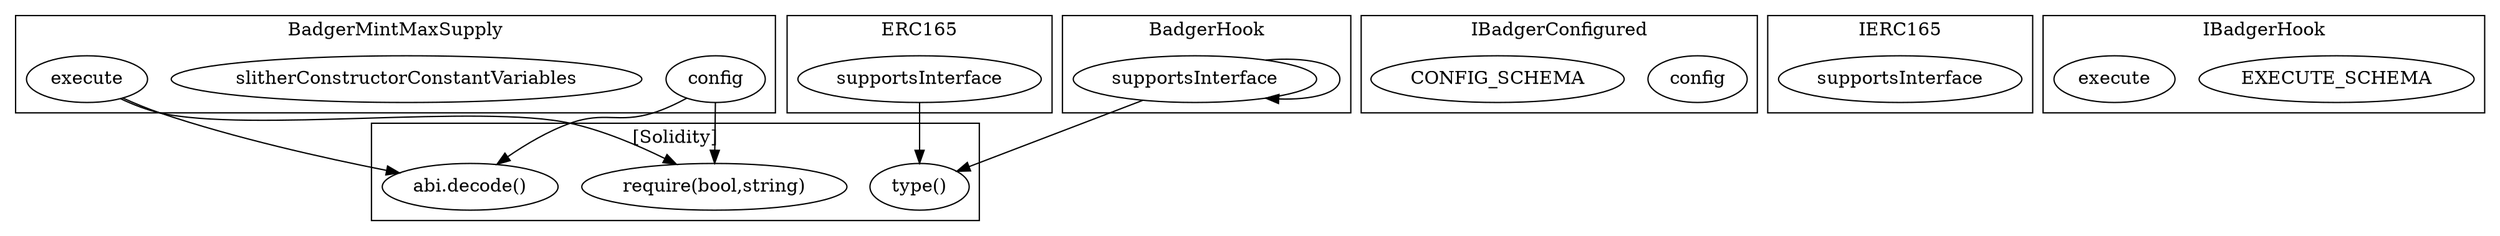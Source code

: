 strict digraph {
subgraph cluster_5788_BadgerMintMaxSupply {
label = "BadgerMintMaxSupply"
"5788_config" [label="config"]
"5788_slitherConstructorConstantVariables" [label="slitherConstructorConstantVariables"]
"5788_execute" [label="execute"]
}subgraph cluster_6468_IBadgerConfigured {
label = "IBadgerConfigured"
"6468_config" [label="config"]
"6468_CONFIG_SCHEMA" [label="CONFIG_SCHEMA"]
}subgraph cluster_3081_ERC165 {
label = "ERC165"
"3081_supportsInterface" [label="supportsInterface"]
}subgraph cluster_3093_IERC165 {
label = "IERC165"
"3093_supportsInterface" [label="supportsInterface"]
}subgraph cluster_6488_IBadgerHook {
label = "IBadgerHook"
"6488_EXECUTE_SCHEMA" [label="EXECUTE_SCHEMA"]
"6488_execute" [label="execute"]
}subgraph cluster_4956_BadgerHook {
label = "BadgerHook"
"4956_supportsInterface" [label="supportsInterface"]
"4956_supportsInterface" -> "4956_supportsInterface"
}subgraph cluster_solidity {
label = "[Solidity]"
"require(bool,string)" 
"abi.decode()" 
"type()" 
"5788_execute" -> "abi.decode()"
"4956_supportsInterface" -> "type()"
"3081_supportsInterface" -> "type()"
"5788_config" -> "abi.decode()"
"5788_execute" -> "require(bool,string)"
"5788_config" -> "require(bool,string)"
}
}